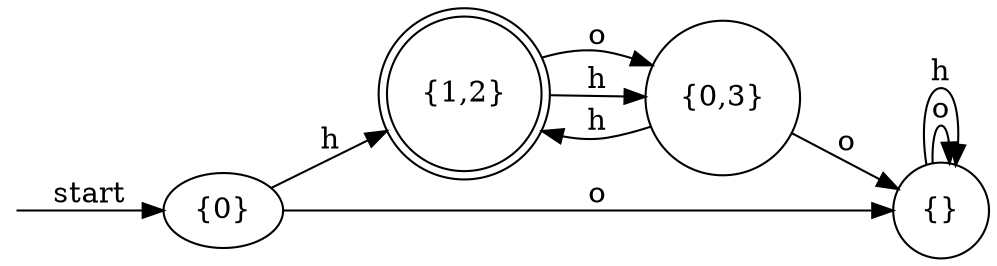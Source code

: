 digraph dfa {
    rankdir = LR;
    __start [style = invis, shape = point];
    __start -> "{0}" [ label = "start" ];
    node [shape = doublecircle]; "{1,2}"
    node [shape = circle];
    "{0}" -> "{}" [ label = "o" ];
    "{0}" -> "{1,2}" [ label = "h" ];
    "{}" -> "{}" [ label = "o" ];
    "{}" -> "{}" [ label = "h" ];
    "{1,2}" -> "{0,3}" [ label = "o" ];
    "{1,2}" -> "{0,3}" [ label = "h" ];
    "{0,3}" -> "{}" [ label = "o" ];
    "{0,3}" -> "{1,2}" [ label = "h" ];
}
